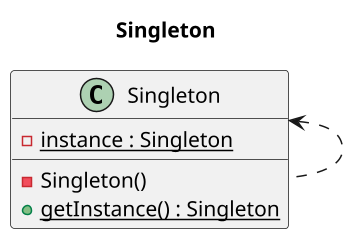 @startuml
title Singleton

scale 1.5

class Singleton {
    - {static} instance : Singleton
    - Singleton()
    + {static} getInstance() : Singleton
}

Singleton <.. Singleton

@enduml
